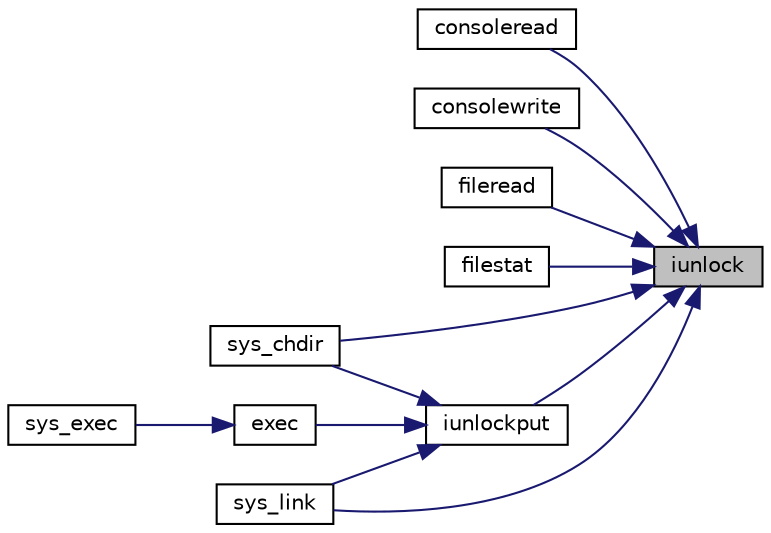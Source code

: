 digraph "iunlock"
{
 // LATEX_PDF_SIZE
  edge [fontname="Helvetica",fontsize="10",labelfontname="Helvetica",labelfontsize="10"];
  node [fontname="Helvetica",fontsize="10",shape=record];
  rankdir="RL";
  Node1 [label="iunlock",height=0.2,width=0.4,color="black", fillcolor="grey75", style="filled", fontcolor="black",tooltip=" "];
  Node1 -> Node2 [dir="back",color="midnightblue",fontsize="10",style="solid",fontname="Helvetica"];
  Node2 [label="consoleread",height=0.2,width=0.4,color="black", fillcolor="white", style="filled",URL="$d0/d56/console_8c.html#a28ac85a90987662e306ca8efbfe16074",tooltip=" "];
  Node1 -> Node3 [dir="back",color="midnightblue",fontsize="10",style="solid",fontname="Helvetica"];
  Node3 [label="consolewrite",height=0.2,width=0.4,color="black", fillcolor="white", style="filled",URL="$d0/d56/console_8c.html#a6af7eb39268127d389792cec37785666",tooltip=" "];
  Node1 -> Node4 [dir="back",color="midnightblue",fontsize="10",style="solid",fontname="Helvetica"];
  Node4 [label="fileread",height=0.2,width=0.4,color="black", fillcolor="white", style="filled",URL="$d5/d64/defs_8h.html#a6bd1db179155944c9d1fbc89d8b7b162",tooltip=" "];
  Node1 -> Node5 [dir="back",color="midnightblue",fontsize="10",style="solid",fontname="Helvetica"];
  Node5 [label="filestat",height=0.2,width=0.4,color="black", fillcolor="white", style="filled",URL="$d5/d64/defs_8h.html#ac4979f97957194db01001985b1bfa84e",tooltip=" "];
  Node1 -> Node6 [dir="back",color="midnightblue",fontsize="10",style="solid",fontname="Helvetica"];
  Node6 [label="iunlockput",height=0.2,width=0.4,color="black", fillcolor="white", style="filled",URL="$d5/d64/defs_8h.html#adff5bb5a1eeaf921853ec06479f8c49b",tooltip=" "];
  Node6 -> Node7 [dir="back",color="midnightblue",fontsize="10",style="solid",fontname="Helvetica"];
  Node7 [label="exec",height=0.2,width=0.4,color="black", fillcolor="white", style="filled",URL="$d5/d64/defs_8h.html#aa7b4aae4a12acd187e23396214aeca47",tooltip=" "];
  Node7 -> Node8 [dir="back",color="midnightblue",fontsize="10",style="solid",fontname="Helvetica"];
  Node8 [label="sys_exec",height=0.2,width=0.4,color="black", fillcolor="white", style="filled",URL="$db/dd8/syscall_8c.html#aeaa813ddeb6a5fac3c45714c7351c526",tooltip=" "];
  Node6 -> Node9 [dir="back",color="midnightblue",fontsize="10",style="solid",fontname="Helvetica"];
  Node9 [label="sys_chdir",height=0.2,width=0.4,color="black", fillcolor="white", style="filled",URL="$db/dd8/syscall_8c.html#ad1c5f8693cb35b9605fee09eebdda640",tooltip=" "];
  Node6 -> Node10 [dir="back",color="midnightblue",fontsize="10",style="solid",fontname="Helvetica"];
  Node10 [label="sys_link",height=0.2,width=0.4,color="black", fillcolor="white", style="filled",URL="$db/dd8/syscall_8c.html#a759600870314007ac558871239122fb7",tooltip=" "];
  Node1 -> Node9 [dir="back",color="midnightblue",fontsize="10",style="solid",fontname="Helvetica"];
  Node1 -> Node10 [dir="back",color="midnightblue",fontsize="10",style="solid",fontname="Helvetica"];
}
